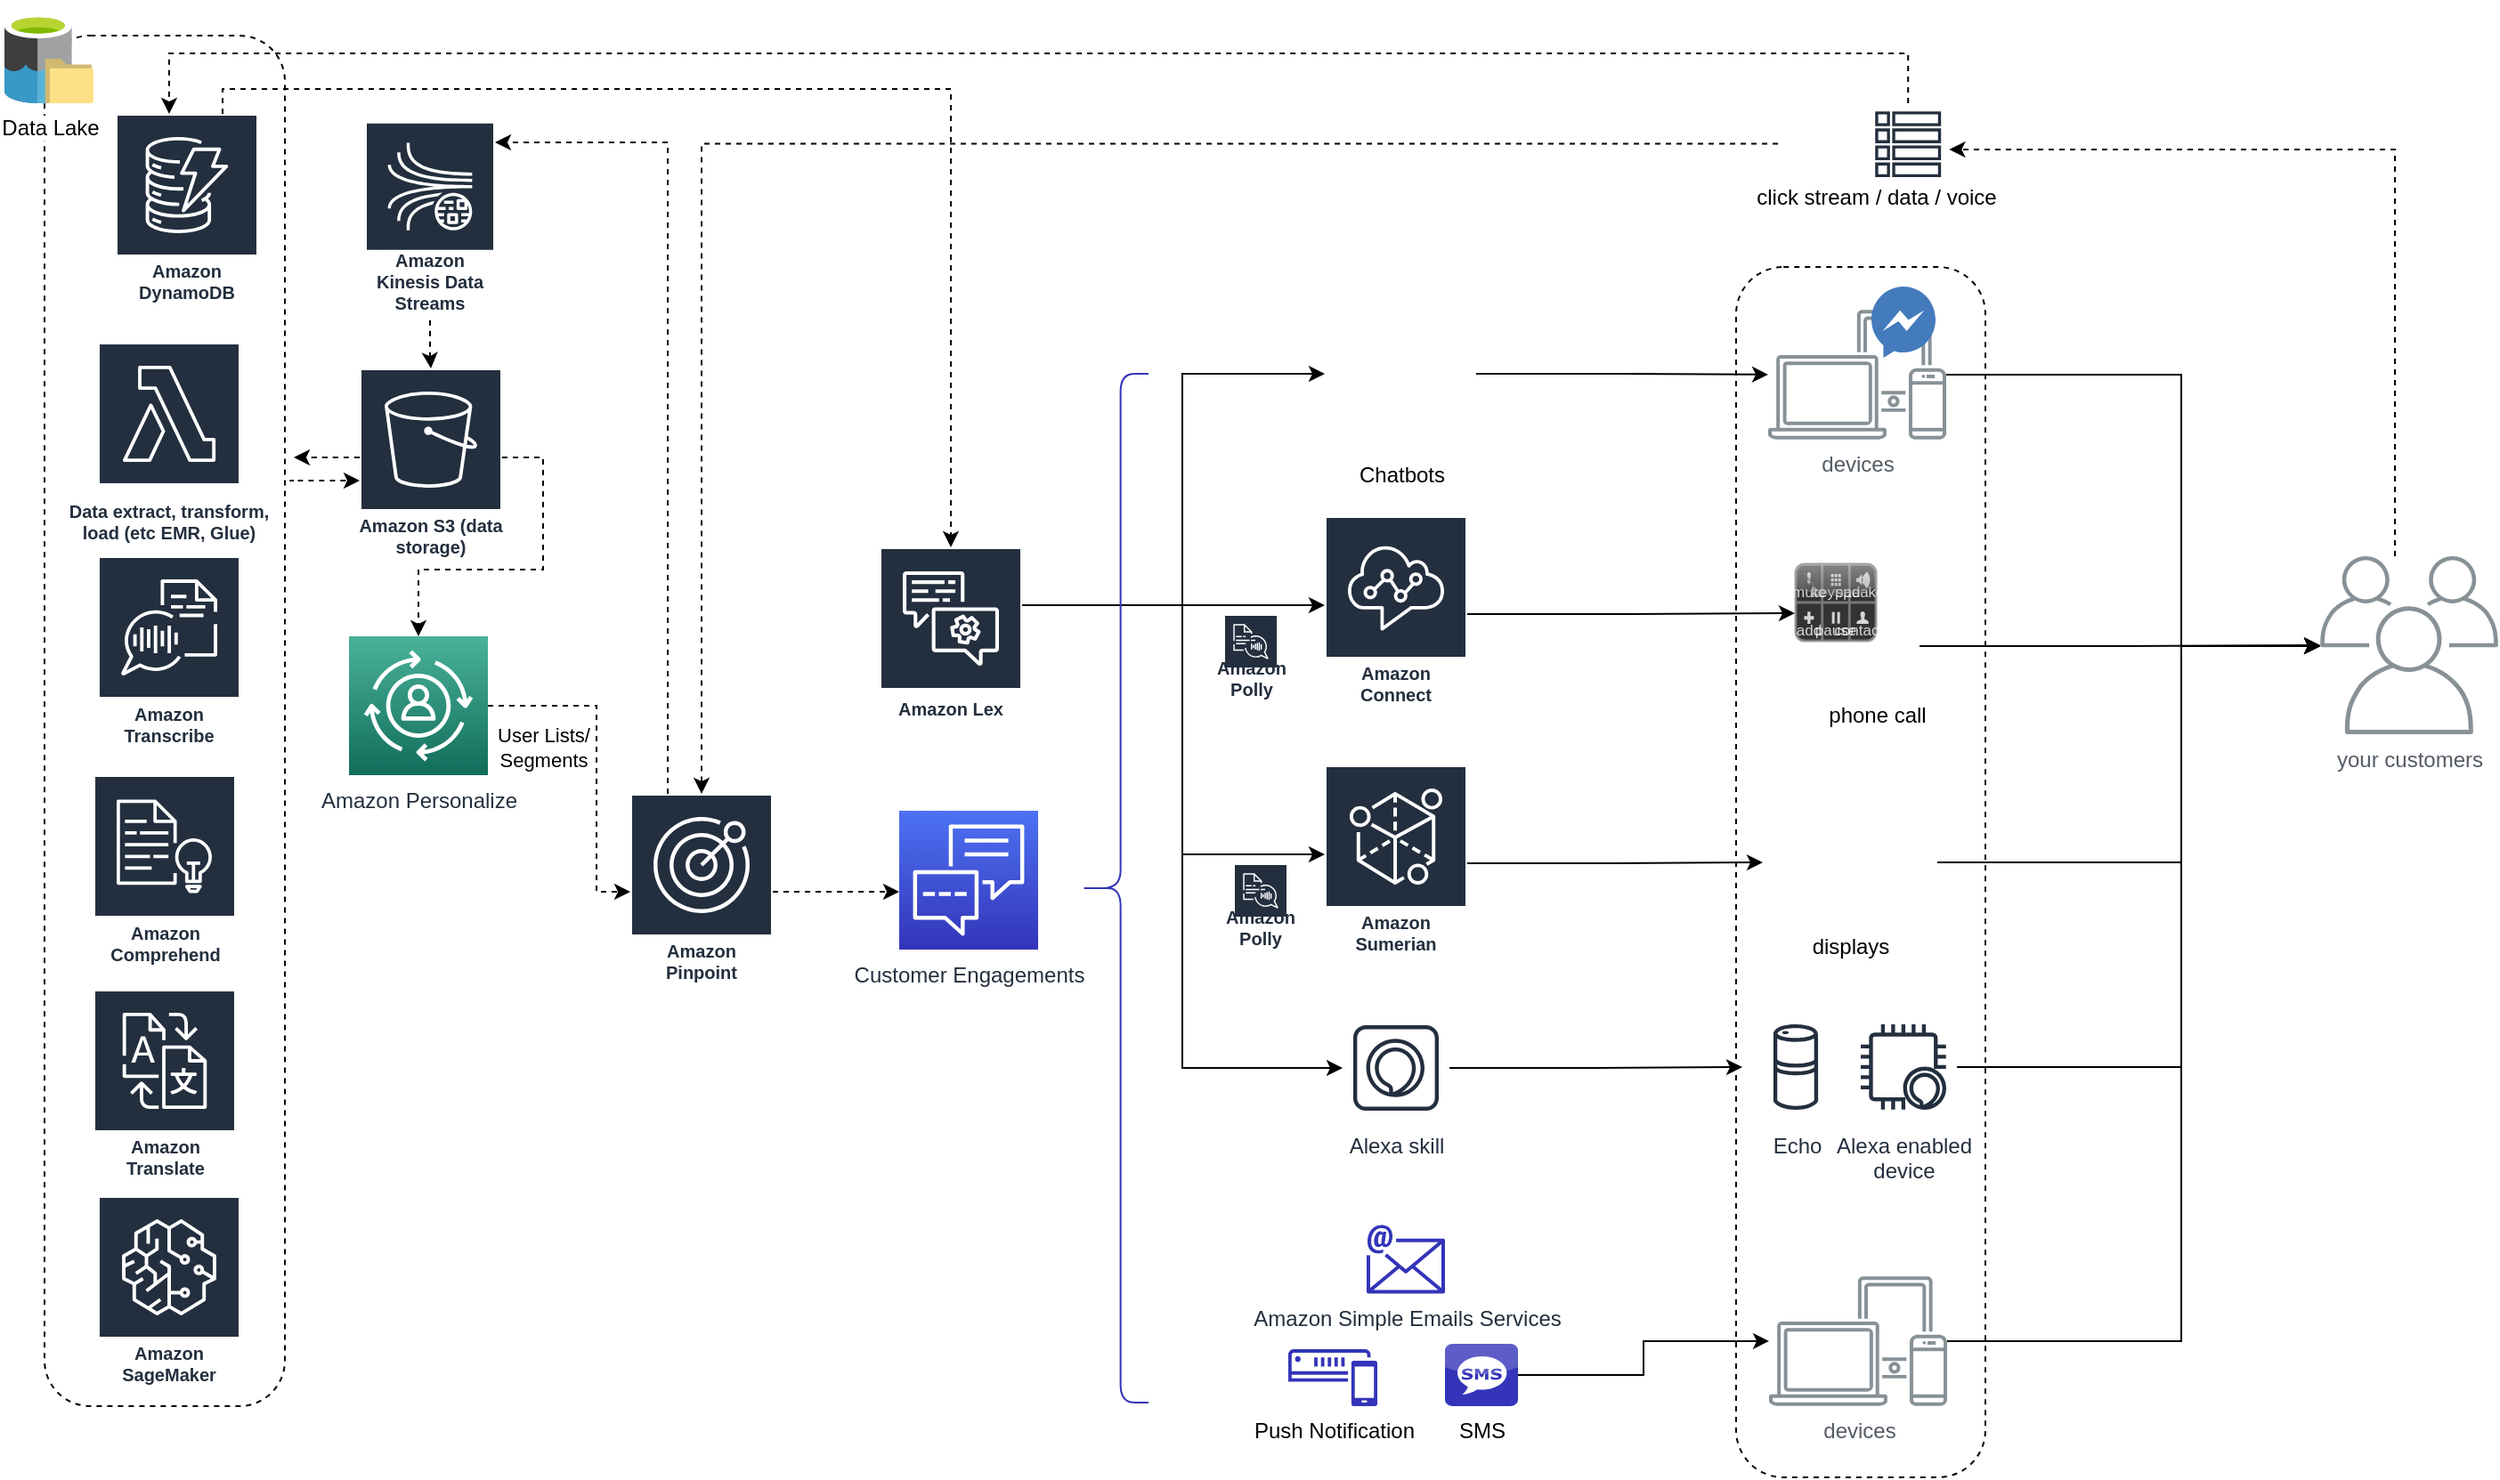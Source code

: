 <mxfile version="10.6.7" type="github"><diagram id="-aMo5f1z0sB-jl-REzhq" name="Page-1"><mxGraphModel dx="1459" dy="574" grid="1" gridSize="10" guides="1" tooltips="1" connect="1" arrows="1" fold="1" page="1" pageScale="1" pageWidth="850" pageHeight="1100" math="0" shadow="0"><root><mxCell id="0"/><mxCell id="1" parent="0"/><mxCell id="tBMgNqVavnwIs27Ay6d1-128" value="" style="rounded=1;whiteSpace=wrap;html=1;fillColor=none;dashed=1;spacing=9;arcSize=19;" parent="1" vertex="1"><mxGeometry x="70" y="460" width="135" height="770" as="geometry"/></mxCell><mxCell id="tBMgNqVavnwIs27Ay6d1-81" value="" style="group;spacing=100;" parent="1" vertex="1" connectable="0"><mxGeometry x="1020" y="440" width="193.5" height="830" as="geometry"/></mxCell><mxCell id="tBMgNqVavnwIs27Ay6d1-69" value="" style="rounded=1;whiteSpace=wrap;html=1;fillColor=none;dashed=1;spacing=9;arcSize=19;" parent="tBMgNqVavnwIs27Ay6d1-81" vertex="1"><mxGeometry y="150" width="140" height="680" as="geometry"/></mxCell><mxCell id="tBMgNqVavnwIs27Ay6d1-117" value="devices" style="outlineConnect=0;gradientColor=none;fontColor=#545B64;strokeColor=none;fillColor=#879196;dashed=0;verticalLabelPosition=bottom;verticalAlign=top;align=center;html=1;fontSize=12;fontStyle=0;aspect=fixed;shape=mxgraph.aws4.illustration_devices;pointerEvents=1" parent="tBMgNqVavnwIs27Ay6d1-81" vertex="1"><mxGeometry x="18.5" y="717" width="100" height="73" as="geometry"/></mxCell><mxCell id="tBMgNqVavnwIs27Ay6d1-74" value="" style="shape=image;html=1;verticalAlign=top;verticalLabelPosition=bottom;labelBackgroundColor=#ffffff;imageAspect=0;aspect=fixed;image=https://cdn1.iconfinder.com/data/icons/hawcons/32/700015-icon-27-one-finger-click-128.png;dashed=1;fillColor=none;spacing=7;" parent="tBMgNqVavnwIs27Ay6d1-81" vertex="1"><mxGeometry x="23.5" y="62.346" width="36.965" height="36.965" as="geometry"/></mxCell><mxCell id="tBMgNqVavnwIs27Ay6d1-80" value="&amp;nbsp;" style="outlineConnect=0;fontColor=#232F3E;gradientColor=none;strokeColor=#232F3E;fillColor=#ffffff;dashed=0;verticalLabelPosition=bottom;verticalAlign=top;align=center;html=1;fontSize=12;fontStyle=0;aspect=fixed;shape=mxgraph.aws4.resourceIcon;resIcon=mxgraph.aws4.table;spacing=8;" parent="tBMgNqVavnwIs27Ay6d1-81" vertex="1"><mxGeometry x="73.5" y="57.974" width="46.206" height="46.206" as="geometry"/></mxCell><mxCell id="tBMgNqVavnwIs27Ay6d1-82" value="click stream / data / voice" style="text;html=1;strokeColor=none;fillColor=none;align=center;verticalAlign=middle;whiteSpace=wrap;rounded=0;dashed=1;spacing=5;" parent="tBMgNqVavnwIs27Ay6d1-81" vertex="1"><mxGeometry x="-16.5" y="102.974" width="190" height="17" as="geometry"/></mxCell><mxCell id="tBMgNqVavnwIs27Ay6d1-49" style="edgeStyle=orthogonalEdgeStyle;rounded=0;orthogonalLoop=1;jettySize=auto;html=1;" parent="1" source="tBMgNqVavnwIs27Ay6d1-2" target="tBMgNqVavnwIs27Ay6d1-19" edge="1"><mxGeometry relative="1" as="geometry"><Array as="points"><mxPoint x="1270" y="650"/><mxPoint x="1270" y="803"/></Array></mxGeometry></mxCell><mxCell id="tBMgNqVavnwIs27Ay6d1-2" value="devices" style="outlineConnect=0;gradientColor=none;fontColor=#545B64;strokeColor=none;fillColor=#879196;dashed=0;verticalLabelPosition=bottom;verticalAlign=top;align=center;html=1;fontSize=12;fontStyle=0;aspect=fixed;shape=mxgraph.aws4.illustration_devices;pointerEvents=1" parent="1" vertex="1"><mxGeometry x="1038" y="614" width="100" height="73" as="geometry"/></mxCell><mxCell id="tBMgNqVavnwIs27Ay6d1-21" style="edgeStyle=orthogonalEdgeStyle;rounded=0;orthogonalLoop=1;jettySize=auto;html=1;" parent="1" source="tBMgNqVavnwIs27Ay6d1-9" target="tBMgNqVavnwIs27Ay6d1-18" edge="1"><mxGeometry relative="1" as="geometry"><Array as="points"><mxPoint x="709" y="780"/><mxPoint x="709" y="650"/></Array></mxGeometry></mxCell><mxCell id="tBMgNqVavnwIs27Ay6d1-22" style="edgeStyle=orthogonalEdgeStyle;rounded=0;orthogonalLoop=1;jettySize=auto;html=1;" parent="1" source="tBMgNqVavnwIs27Ay6d1-9" target="tBMgNqVavnwIs27Ay6d1-15" edge="1"><mxGeometry relative="1" as="geometry"><Array as="points"><mxPoint x="759" y="780"/><mxPoint x="759" y="780"/></Array></mxGeometry></mxCell><mxCell id="tBMgNqVavnwIs27Ay6d1-23" style="edgeStyle=orthogonalEdgeStyle;rounded=0;orthogonalLoop=1;jettySize=auto;html=1;" parent="1" source="tBMgNqVavnwIs27Ay6d1-9" target="tBMgNqVavnwIs27Ay6d1-16" edge="1"><mxGeometry relative="1" as="geometry"><Array as="points"><mxPoint x="709" y="780"/><mxPoint x="709" y="920"/></Array></mxGeometry></mxCell><mxCell id="tBMgNqVavnwIs27Ay6d1-24" style="edgeStyle=orthogonalEdgeStyle;rounded=0;orthogonalLoop=1;jettySize=auto;html=1;" parent="1" source="tBMgNqVavnwIs27Ay6d1-9" target="tBMgNqVavnwIs27Ay6d1-13" edge="1"><mxGeometry relative="1" as="geometry"><Array as="points"><mxPoint x="709" y="780"/><mxPoint x="709" y="1040"/></Array></mxGeometry></mxCell><mxCell id="tBMgNqVavnwIs27Ay6d1-9" value="Amazon Lex" style="outlineConnect=0;fontColor=#232F3E;gradientColor=none;strokeColor=#ffffff;fillColor=#232F3E;dashed=0;verticalLabelPosition=middle;verticalAlign=bottom;align=center;html=1;whiteSpace=wrap;fontSize=10;fontStyle=1;spacing=3;shape=mxgraph.aws4.productIcon;prIcon=mxgraph.aws4.lex;" parent="1" vertex="1"><mxGeometry x="539" y="747.5" width="80" height="100" as="geometry"/></mxCell><mxCell id="tBMgNqVavnwIs27Ay6d1-44" style="edgeStyle=orthogonalEdgeStyle;rounded=0;orthogonalLoop=1;jettySize=auto;html=1;" parent="1" source="tBMgNqVavnwIs27Ay6d1-13" target="tBMgNqVavnwIs27Ay6d1-14" edge="1"><mxGeometry relative="1" as="geometry"/></mxCell><mxCell id="tBMgNqVavnwIs27Ay6d1-13" value="Alexa skill" style="outlineConnect=0;fontColor=#232F3E;gradientColor=none;strokeColor=#232F3E;fillColor=#ffffff;dashed=0;verticalLabelPosition=bottom;verticalAlign=top;align=center;html=1;fontSize=12;fontStyle=0;aspect=fixed;shape=mxgraph.aws4.resourceIcon;resIcon=mxgraph.aws4.alexa_skill;" parent="1" vertex="1"><mxGeometry x="799" y="1010" width="60" height="60" as="geometry"/></mxCell><mxCell id="tBMgNqVavnwIs27Ay6d1-29" style="edgeStyle=orthogonalEdgeStyle;rounded=0;orthogonalLoop=1;jettySize=auto;html=1;entryX=-0.011;entryY=0.64;entryDx=0;entryDy=0;entryPerimeter=0;" parent="1" source="tBMgNqVavnwIs27Ay6d1-15" target="tBMgNqVavnwIs27Ay6d1-25" edge="1"><mxGeometry relative="1" as="geometry"/></mxCell><mxCell id="tBMgNqVavnwIs27Ay6d1-15" value="Amazon Connect" style="outlineConnect=0;fontColor=#232F3E;gradientColor=none;strokeColor=#ffffff;fillColor=#232F3E;dashed=0;verticalLabelPosition=middle;verticalAlign=bottom;align=center;html=1;whiteSpace=wrap;fontSize=10;fontStyle=1;spacing=3;shape=mxgraph.aws4.productIcon;prIcon=mxgraph.aws4.connect;" parent="1" vertex="1"><mxGeometry x="789" y="730" width="80" height="110" as="geometry"/></mxCell><mxCell id="tBMgNqVavnwIs27Ay6d1-34" style="edgeStyle=orthogonalEdgeStyle;rounded=0;orthogonalLoop=1;jettySize=auto;html=1;entryX=0;entryY=0.5;entryDx=0;entryDy=0;" parent="1" source="tBMgNqVavnwIs27Ay6d1-16" target="tBMgNqVavnwIs27Ay6d1-37" edge="1"><mxGeometry relative="1" as="geometry"><mxPoint x="1090" y="930" as="targetPoint"/></mxGeometry></mxCell><mxCell id="tBMgNqVavnwIs27Ay6d1-16" value="Amazon Sumerian" style="outlineConnect=0;fontColor=#232F3E;gradientColor=none;strokeColor=#ffffff;fillColor=#232F3E;dashed=0;verticalLabelPosition=middle;verticalAlign=bottom;align=center;html=1;whiteSpace=wrap;fontSize=10;fontStyle=1;spacing=3;shape=mxgraph.aws4.productIcon;prIcon=mxgraph.aws4.sumerian;" parent="1" vertex="1"><mxGeometry x="789" y="870" width="80" height="110" as="geometry"/></mxCell><mxCell id="tBMgNqVavnwIs27Ay6d1-30" style="edgeStyle=orthogonalEdgeStyle;rounded=0;orthogonalLoop=1;jettySize=auto;html=1;" parent="1" source="tBMgNqVavnwIs27Ay6d1-18" target="tBMgNqVavnwIs27Ay6d1-2" edge="1"><mxGeometry relative="1" as="geometry"/></mxCell><mxCell id="tBMgNqVavnwIs27Ay6d1-18" value="Chatbots" style="shape=image;html=1;verticalAlign=top;verticalLabelPosition=bottom;labelBackgroundColor=#ffffff;imageAspect=0;aspect=fixed;image=https://cdn3.iconfinder.com/data/icons/digital-banking-solid-fast-transfer/512/customer_live_chat_service-128.png" parent="1" vertex="1"><mxGeometry x="789" y="607.5" width="85" height="85" as="geometry"/></mxCell><mxCell id="Lm9SN8ycgRvvg3rdxNXf-55" style="edgeStyle=orthogonalEdgeStyle;rounded=0;orthogonalLoop=1;jettySize=auto;html=1;dashed=1;" edge="1" parent="1" source="tBMgNqVavnwIs27Ay6d1-19" target="tBMgNqVavnwIs27Ay6d1-80"><mxGeometry relative="1" as="geometry"><Array as="points"><mxPoint x="1390" y="524"/></Array></mxGeometry></mxCell><mxCell id="tBMgNqVavnwIs27Ay6d1-19" value="your customers" style="outlineConnect=0;gradientColor=none;fontColor=#545B64;strokeColor=none;fillColor=#879196;dashed=0;verticalLabelPosition=bottom;verticalAlign=top;align=center;html=1;fontSize=12;fontStyle=0;aspect=fixed;shape=mxgraph.aws4.illustration_users;pointerEvents=1" parent="1" vertex="1"><mxGeometry x="1348" y="752.5" width="100" height="100" as="geometry"/></mxCell><mxCell id="tBMgNqVavnwIs27Ay6d1-28" value="" style="group" parent="1" vertex="1" connectable="0"><mxGeometry x="1053.5" y="757" width="69.5" height="70.5" as="geometry"/></mxCell><mxCell id="tBMgNqVavnwIs27Ay6d1-25" value="" style="verticalLabelPosition=bottom;verticalAlign=top;html=1;shadow=0;dashed=0;strokeWidth=1;shape=mxgraph.ios.iCallDialog;" parent="tBMgNqVavnwIs27Ay6d1-28" vertex="1"><mxGeometry width="45" height="43" as="geometry"/></mxCell><mxCell id="tBMgNqVavnwIs27Ay6d1-27" value="phone call" style="shape=image;html=1;verticalAlign=top;verticalLabelPosition=bottom;labelBackgroundColor=#ffffff;imageAspect=0;aspect=fixed;image=https://cdn4.iconfinder.com/data/icons/mayssam/512/phone-128.png" parent="tBMgNqVavnwIs27Ay6d1-28" vertex="1"><mxGeometry x="20.5" y="21.5" width="49" height="49" as="geometry"/></mxCell><mxCell id="tBMgNqVavnwIs27Ay6d1-50" style="edgeStyle=orthogonalEdgeStyle;rounded=0;orthogonalLoop=1;jettySize=auto;html=1;" parent="1" source="tBMgNqVavnwIs27Ay6d1-37" target="tBMgNqVavnwIs27Ay6d1-19" edge="1"><mxGeometry relative="1" as="geometry"><Array as="points"><mxPoint x="1270" y="925"/><mxPoint x="1270" y="803"/></Array></mxGeometry></mxCell><mxCell id="tBMgNqVavnwIs27Ay6d1-37" value="displays" style="shape=image;html=1;verticalAlign=top;verticalLabelPosition=bottom;labelBackgroundColor=#ffffff;imageAspect=0;aspect=fixed;image=https://cdn4.iconfinder.com/data/icons/ionicons/512/icon-ios7-monitor-outline-128.png;spacing=-14;" parent="1" vertex="1"><mxGeometry x="1035" y="875.5" width="98" height="98" as="geometry"/></mxCell><mxCell id="tBMgNqVavnwIs27Ay6d1-45" value="" style="group" parent="1" vertex="1" connectable="0"><mxGeometry x="1023.5" y="1009.5" width="120.5" height="60" as="geometry"/></mxCell><mxCell id="tBMgNqVavnwIs27Ay6d1-14" value="Echo" style="outlineConnect=0;fontColor=#232F3E;gradientColor=none;strokeColor=#232F3E;fillColor=#ffffff;dashed=0;verticalLabelPosition=bottom;verticalAlign=top;align=center;html=1;fontSize=12;fontStyle=0;aspect=fixed;shape=mxgraph.aws4.resourceIcon;resIcon=mxgraph.aws4.echo;" parent="tBMgNqVavnwIs27Ay6d1-45" vertex="1"><mxGeometry width="60" height="60" as="geometry"/></mxCell><mxCell id="tBMgNqVavnwIs27Ay6d1-43" value="Alexa enabled&#xA;device" style="outlineConnect=0;fontColor=#232F3E;gradientColor=none;strokeColor=#232F3E;fillColor=#ffffff;dashed=0;verticalLabelPosition=bottom;verticalAlign=top;align=center;html=1;fontSize=12;fontStyle=0;aspect=fixed;shape=mxgraph.aws4.resourceIcon;resIcon=mxgraph.aws4.alexa_enabled_device;" parent="tBMgNqVavnwIs27Ay6d1-45" vertex="1"><mxGeometry x="60.5" width="60" height="60" as="geometry"/></mxCell><mxCell id="tBMgNqVavnwIs27Ay6d1-51" style="edgeStyle=orthogonalEdgeStyle;rounded=0;orthogonalLoop=1;jettySize=auto;html=1;" parent="1" source="tBMgNqVavnwIs27Ay6d1-43" target="tBMgNqVavnwIs27Ay6d1-19" edge="1"><mxGeometry relative="1" as="geometry"><Array as="points"><mxPoint x="1270" y="1040"/><mxPoint x="1270" y="803"/></Array></mxGeometry></mxCell><mxCell id="tBMgNqVavnwIs27Ay6d1-53" value="" style="dashed=0;outlineConnect=0;html=1;align=center;labelPosition=center;verticalLabelPosition=bottom;verticalAlign=top;shape=mxgraph.weblogos.messenger_2" parent="1" vertex="1"><mxGeometry x="1096" y="601" width="36" height="40" as="geometry"/></mxCell><mxCell id="tBMgNqVavnwIs27Ay6d1-57" value="" style="shape=image;html=1;verticalAlign=top;verticalLabelPosition=bottom;labelBackgroundColor=#ffffff;imageAspect=0;aspect=fixed;image=https://cdn3.iconfinder.com/data/icons/logos-brands-3/24/logo_brand_brands_logos_firefox-128.png" parent="1" vertex="1"><mxGeometry x="1046" y="601" width="38" height="38" as="geometry"/></mxCell><mxCell id="tBMgNqVavnwIs27Ay6d1-58" value="" style="shape=image;html=1;verticalAlign=top;verticalLabelPosition=bottom;labelBackgroundColor=#ffffff;imageAspect=0;aspect=fixed;image=https://cdn4.iconfinder.com/data/icons/miu-flat-social/60/app_store-128.png" parent="1" vertex="1"><mxGeometry x="1098.5" y="660" width="20" height="20" as="geometry"/></mxCell><mxCell id="tBMgNqVavnwIs27Ay6d1-66" style="edgeStyle=orthogonalEdgeStyle;rounded=0;orthogonalLoop=1;jettySize=auto;html=1;" parent="1" source="tBMgNqVavnwIs27Ay6d1-27" target="tBMgNqVavnwIs27Ay6d1-19" edge="1"><mxGeometry relative="1" as="geometry"/></mxCell><mxCell id="Lm9SN8ycgRvvg3rdxNXf-11" value="&lt;div&gt;User Lists/&lt;/div&gt;&lt;div&gt;Segments&lt;/div&gt;" style="edgeStyle=orthogonalEdgeStyle;rounded=0;orthogonalLoop=1;jettySize=auto;html=1;dashed=1;" edge="1" parent="1" source="tBMgNqVavnwIs27Ay6d1-103" target="tBMgNqVavnwIs27Ay6d1-7"><mxGeometry x="-0.087" y="-30" relative="1" as="geometry"><Array as="points"><mxPoint x="380" y="837"/><mxPoint x="380" y="941"/></Array><mxPoint as="offset"/></mxGeometry></mxCell><mxCell id="tBMgNqVavnwIs27Ay6d1-106" value="Customer Engagements" style="outlineConnect=0;fontColor=#232F3E;gradientColor=#4D72F3;gradientDirection=north;fillColor=#3334B9;strokeColor=#ffffff;dashed=0;verticalLabelPosition=bottom;verticalAlign=top;align=center;html=1;fontSize=12;fontStyle=0;aspect=fixed;shape=mxgraph.aws4.resourceIcon;resIcon=mxgraph.aws4.customer_engagement;" parent="1" vertex="1"><mxGeometry x="550" y="895.5" width="78" height="78" as="geometry"/></mxCell><mxCell id="tBMgNqVavnwIs27Ay6d1-115" value="" style="group" parent="1" vertex="1" connectable="0"><mxGeometry x="768.5" y="1128" width="129" height="102" as="geometry"/></mxCell><mxCell id="tBMgNqVavnwIs27Ay6d1-108" value="&lt;div&gt;Amazon Simple Emails Services&lt;/div&gt;" style="outlineConnect=0;fontColor=#232F3E;gradientColor=none;fillColor=#3334B9;strokeColor=none;dashed=0;verticalLabelPosition=bottom;verticalAlign=top;align=center;html=1;fontSize=12;fontStyle=0;aspect=fixed;pointerEvents=1;shape=mxgraph.aws4.email;" parent="tBMgNqVavnwIs27Ay6d1-115" vertex="1"><mxGeometry x="44" width="44" height="39" as="geometry"/></mxCell><mxCell id="tBMgNqVavnwIs27Ay6d1-109" value="Push Notification" style="pointerEvents=1;shadow=0;dashed=0;html=1;strokeColor=none;fillColor=#3334B9;labelPosition=center;verticalLabelPosition=bottom;verticalAlign=top;outlineConnect=0;align=center;shape=mxgraph.office.communications.sms_gateway;" parent="tBMgNqVavnwIs27Ay6d1-115" vertex="1"><mxGeometry y="70" width="50" height="32" as="geometry"/></mxCell><mxCell id="tBMgNqVavnwIs27Ay6d1-114" value="SMS" style="dashed=0;outlineConnect=0;html=1;align=center;labelPosition=center;verticalLabelPosition=bottom;verticalAlign=top;shape=mxgraph.webicons.sms;fillColor=#3334B9;gradientColor=none;" parent="tBMgNqVavnwIs27Ay6d1-115" vertex="1"><mxGeometry x="88" y="67" width="41" height="35" as="geometry"/></mxCell><mxCell id="tBMgNqVavnwIs27Ay6d1-118" style="edgeStyle=orthogonalEdgeStyle;rounded=0;orthogonalLoop=1;jettySize=auto;html=1;" parent="1" source="tBMgNqVavnwIs27Ay6d1-114" target="tBMgNqVavnwIs27Ay6d1-117" edge="1"><mxGeometry relative="1" as="geometry"/></mxCell><mxCell id="tBMgNqVavnwIs27Ay6d1-119" value="" style="shape=curlyBracket;whiteSpace=wrap;html=1;rounded=1;fillColor=#3334B9;gradientColor=none;size=0.608;strokeColor=#3334B9;" parent="1" vertex="1"><mxGeometry x="650" y="650" width="40" height="578" as="geometry"/></mxCell><mxCell id="tBMgNqVavnwIs27Ay6d1-120" style="edgeStyle=orthogonalEdgeStyle;rounded=0;orthogonalLoop=1;jettySize=auto;html=1;" parent="1" source="tBMgNqVavnwIs27Ay6d1-117" target="tBMgNqVavnwIs27Ay6d1-19" edge="1"><mxGeometry relative="1" as="geometry"><Array as="points"><mxPoint x="1270" y="1193"/><mxPoint x="1270" y="803"/></Array></mxGeometry></mxCell><mxCell id="Lm9SN8ycgRvvg3rdxNXf-10" style="edgeStyle=orthogonalEdgeStyle;rounded=0;orthogonalLoop=1;jettySize=auto;html=1;dashed=1;" edge="1" parent="1" source="tBMgNqVavnwIs27Ay6d1-7" target="tBMgNqVavnwIs27Ay6d1-106"><mxGeometry relative="1" as="geometry"><Array as="points"><mxPoint x="540" y="941"/><mxPoint x="540" y="941"/></Array></mxGeometry></mxCell><mxCell id="Lm9SN8ycgRvvg3rdxNXf-17" style="edgeStyle=orthogonalEdgeStyle;rounded=0;orthogonalLoop=1;jettySize=auto;html=1;dashed=1;" edge="1" parent="1" source="tBMgNqVavnwIs27Ay6d1-7" target="tBMgNqVavnwIs27Ay6d1-91"><mxGeometry relative="1" as="geometry"><mxPoint x="360" y="540" as="targetPoint"/><Array as="points"><mxPoint x="420" y="520"/></Array></mxGeometry></mxCell><mxCell id="tBMgNqVavnwIs27Ay6d1-7" value="Amazon Pinpoint" style="outlineConnect=0;fontColor=#232F3E;gradientColor=none;strokeColor=#ffffff;fillColor=#232F3E;dashed=0;verticalLabelPosition=middle;verticalAlign=bottom;align=center;html=1;whiteSpace=wrap;fontSize=10;fontStyle=1;spacing=3;shape=mxgraph.aws4.productIcon;prIcon=mxgraph.aws4.pinpoint;" parent="1" vertex="1"><mxGeometry x="399" y="886" width="80" height="110" as="geometry"/></mxCell><mxCell id="Lm9SN8ycgRvvg3rdxNXf-15" value="Amazon Comprehend" style="outlineConnect=0;fontColor=#232F3E;gradientColor=none;strokeColor=#ffffff;fillColor=#232F3E;dashed=0;verticalLabelPosition=middle;verticalAlign=bottom;align=center;html=1;whiteSpace=wrap;fontSize=10;fontStyle=1;spacing=3;shape=mxgraph.aws4.productIcon;prIcon=mxgraph.aws4.comprehend;" vertex="1" parent="1"><mxGeometry x="97.5" y="875.5" width="80" height="110" as="geometry"/></mxCell><mxCell id="Lm9SN8ycgRvvg3rdxNXf-16" value="Amazon Transcribe" style="outlineConnect=0;fontColor=#232F3E;gradientColor=none;strokeColor=#ffffff;fillColor=#232F3E;dashed=0;verticalLabelPosition=middle;verticalAlign=bottom;align=center;html=1;whiteSpace=wrap;fontSize=10;fontStyle=1;spacing=3;shape=mxgraph.aws4.productIcon;prIcon=mxgraph.aws4.transcribe;" vertex="1" parent="1"><mxGeometry x="100" y="752.5" width="80" height="110" as="geometry"/></mxCell><mxCell id="Lm9SN8ycgRvvg3rdxNXf-30" style="edgeStyle=orthogonalEdgeStyle;rounded=0;orthogonalLoop=1;jettySize=auto;html=1;dashed=1;" edge="1" parent="1" source="tBMgNqVavnwIs27Ay6d1-101" target="tBMgNqVavnwIs27Ay6d1-103"><mxGeometry relative="1" as="geometry"><Array as="points"><mxPoint x="350" y="697"/><mxPoint x="350" y="760"/><mxPoint x="280" y="760"/></Array></mxGeometry></mxCell><mxCell id="Lm9SN8ycgRvvg3rdxNXf-40" style="edgeStyle=orthogonalEdgeStyle;curved=1;rounded=0;orthogonalLoop=1;jettySize=auto;html=1;dashed=1;" edge="1" parent="1" source="tBMgNqVavnwIs27Ay6d1-101"><mxGeometry relative="1" as="geometry"><mxPoint x="210" y="697" as="targetPoint"/></mxGeometry></mxCell><mxCell id="tBMgNqVavnwIs27Ay6d1-101" value="Amazon S3 (data storage)" style="outlineConnect=0;fontColor=#232F3E;gradientColor=none;strokeColor=#ffffff;fillColor=#232F3E;dashed=0;verticalLabelPosition=middle;verticalAlign=bottom;align=center;html=1;whiteSpace=wrap;fontSize=10;fontStyle=1;spacing=-7;shape=mxgraph.aws4.productIcon;prIcon=mxgraph.aws4.s3;" parent="1" vertex="1"><mxGeometry x="247" y="647" width="80" height="100" as="geometry"/></mxCell><mxCell id="Lm9SN8ycgRvvg3rdxNXf-27" style="edgeStyle=orthogonalEdgeStyle;rounded=0;orthogonalLoop=1;jettySize=auto;html=1;dashed=1;" edge="1" parent="1" source="tBMgNqVavnwIs27Ay6d1-91" target="tBMgNqVavnwIs27Ay6d1-101"><mxGeometry relative="1" as="geometry"/></mxCell><mxCell id="tBMgNqVavnwIs27Ay6d1-91" value="Amazon Kinesis Data Streams" style="outlineConnect=0;fontColor=#232F3E;gradientColor=none;strokeColor=#ffffff;fillColor=#232F3E;dashed=0;verticalLabelPosition=middle;verticalAlign=bottom;align=center;html=1;whiteSpace=wrap;fontSize=10;fontStyle=1;spacing=3;shape=mxgraph.aws4.productIcon;prIcon=mxgraph.aws4.kinesis_data_streams;" parent="1" vertex="1"><mxGeometry x="250" y="508.36" width="73" height="111.552" as="geometry"/></mxCell><mxCell id="tBMgNqVavnwIs27Ay6d1-103" value="Amazon Personalize" style="outlineConnect=0;fontColor=#232F3E;gradientColor=#4AB29A;gradientDirection=north;fillColor=#116D5B;strokeColor=#ffffff;dashed=0;verticalLabelPosition=bottom;verticalAlign=top;align=center;html=1;fontSize=12;fontStyle=0;aspect=fixed;shape=mxgraph.aws4.resourceIcon;resIcon=mxgraph.aws4.personalize;" parent="1" vertex="1"><mxGeometry x="241" y="797.5" width="78" height="78" as="geometry"/></mxCell><mxCell id="Lm9SN8ycgRvvg3rdxNXf-20" value="Amazon Polly" style="outlineConnect=0;fontColor=#232F3E;gradientColor=none;strokeColor=#ffffff;fillColor=#232F3E;dashed=0;verticalLabelPosition=middle;verticalAlign=bottom;align=center;html=1;whiteSpace=wrap;fontSize=10;fontStyle=1;spacing=31;shape=mxgraph.aws4.productIcon;prIcon=mxgraph.aws4.polly;labelBackgroundColor=none;" vertex="1" parent="1"><mxGeometry x="737.5" y="925" width="31" height="80" as="geometry"/></mxCell><mxCell id="Lm9SN8ycgRvvg3rdxNXf-26" value="Amazon Polly" style="outlineConnect=0;fontColor=#232F3E;gradientColor=none;strokeColor=#ffffff;fillColor=#232F3E;dashed=0;verticalLabelPosition=middle;verticalAlign=bottom;align=center;html=1;whiteSpace=wrap;fontSize=10;fontStyle=1;spacing=31;shape=mxgraph.aws4.productIcon;prIcon=mxgraph.aws4.polly;labelBackgroundColor=none;" vertex="1" parent="1"><mxGeometry x="732" y="785" width="31" height="80" as="geometry"/></mxCell><mxCell id="tBMgNqVavnwIs27Ay6d1-123" value="Data Lake" style="aspect=fixed;html=1;align=center;shadow=0;dashed=0;image;fontSize=12;image=img/lib/mscae/dep/Data_Lake_Store.svg;strokeColor=#3334B9;fillColor=#3334B9;gradientColor=none;" parent="1" vertex="1"><mxGeometry x="47.5" y="448" width="50" height="50" as="geometry"/></mxCell><mxCell id="tBMgNqVavnwIs27Ay6d1-125" value="Amazon SageMaker" style="outlineConnect=0;fontColor=#232F3E;gradientColor=none;strokeColor=#ffffff;fillColor=#232F3E;dashed=0;verticalLabelPosition=middle;verticalAlign=bottom;align=center;html=1;whiteSpace=wrap;fontSize=10;fontStyle=1;spacing=3;shape=mxgraph.aws4.productIcon;prIcon=mxgraph.aws4.sagemaker;" parent="1" vertex="1"><mxGeometry x="100" y="1112" width="80" height="110" as="geometry"/></mxCell><mxCell id="Lm9SN8ycgRvvg3rdxNXf-19" value="Amazon Translate" style="outlineConnect=0;fontColor=#232F3E;gradientColor=none;strokeColor=#ffffff;fillColor=#232F3E;dashed=0;verticalLabelPosition=middle;verticalAlign=bottom;align=center;html=1;whiteSpace=wrap;fontSize=10;fontStyle=1;spacing=3;shape=mxgraph.aws4.productIcon;prIcon=mxgraph.aws4.translate;" vertex="1" parent="1"><mxGeometry x="97.5" y="996" width="80" height="110" as="geometry"/></mxCell><mxCell id="Lm9SN8ycgRvvg3rdxNXf-42" style="edgeStyle=orthogonalEdgeStyle;curved=1;rounded=0;orthogonalLoop=1;jettySize=auto;html=1;dashed=1;" edge="1" parent="1"><mxGeometry relative="1" as="geometry"><mxPoint x="247" y="710" as="targetPoint"/><mxPoint x="210" y="710" as="sourcePoint"/><Array as="points"><mxPoint x="200" y="710"/><mxPoint x="200" y="710"/></Array></mxGeometry></mxCell><mxCell id="Lm9SN8ycgRvvg3rdxNXf-45" value="Data extract, transform, load (etc EMR, Glue)" style="outlineConnect=0;fontColor=#232F3E;gradientColor=none;strokeColor=#ffffff;fillColor=#232F3E;dashed=0;verticalLabelPosition=middle;verticalAlign=bottom;align=center;html=1;whiteSpace=wrap;fontSize=10;fontStyle=1;spacing=-18;shape=mxgraph.aws4.productIcon;prIcon=mxgraph.aws4.lambda;labelBackgroundColor=none;" vertex="1" parent="1"><mxGeometry x="100" y="632.5" width="80" height="95" as="geometry"/></mxCell><mxCell id="Lm9SN8ycgRvvg3rdxNXf-58" style="edgeStyle=elbowEdgeStyle;rounded=0;orthogonalLoop=1;jettySize=auto;html=1;dashed=1;elbow=vertical;" edge="1" parent="1" source="Lm9SN8ycgRvvg3rdxNXf-46" target="tBMgNqVavnwIs27Ay6d1-9"><mxGeometry relative="1" as="geometry"><Array as="points"><mxPoint x="170" y="490"/><mxPoint x="380" y="480"/><mxPoint x="420" y="490"/></Array></mxGeometry></mxCell><mxCell id="Lm9SN8ycgRvvg3rdxNXf-46" value="Amazon DynamoDB" style="outlineConnect=0;fontColor=#232F3E;gradientColor=none;strokeColor=#ffffff;fillColor=#232F3E;dashed=0;verticalLabelPosition=middle;verticalAlign=bottom;align=center;html=1;whiteSpace=wrap;fontSize=10;fontStyle=1;spacing=3;shape=mxgraph.aws4.productIcon;prIcon=mxgraph.aws4.dynamodb;labelBackgroundColor=none;" vertex="1" parent="1"><mxGeometry x="110" y="504" width="80" height="110" as="geometry"/></mxCell><mxCell id="tBMgNqVavnwIs27Ay6d1-88" value="" style="group" parent="1" vertex="1" connectable="0"><mxGeometry x="765" y="493.474" width="190" height="61.199" as="geometry"/></mxCell><mxCell id="Lm9SN8ycgRvvg3rdxNXf-56" style="edgeStyle=orthogonalEdgeStyle;rounded=0;orthogonalLoop=1;jettySize=auto;html=1;dashed=1;" edge="1" parent="1" source="tBMgNqVavnwIs27Ay6d1-74" target="tBMgNqVavnwIs27Ay6d1-7"><mxGeometry relative="1" as="geometry"/></mxCell><mxCell id="Lm9SN8ycgRvvg3rdxNXf-57" style="edgeStyle=orthogonalEdgeStyle;rounded=0;orthogonalLoop=1;jettySize=auto;html=1;dashed=1;" edge="1" parent="1" source="tBMgNqVavnwIs27Ay6d1-80" target="Lm9SN8ycgRvvg3rdxNXf-46"><mxGeometry relative="1" as="geometry"><Array as="points"><mxPoint x="1117" y="470"/><mxPoint x="140" y="470"/></Array></mxGeometry></mxCell></root></mxGraphModel></diagram></mxfile>